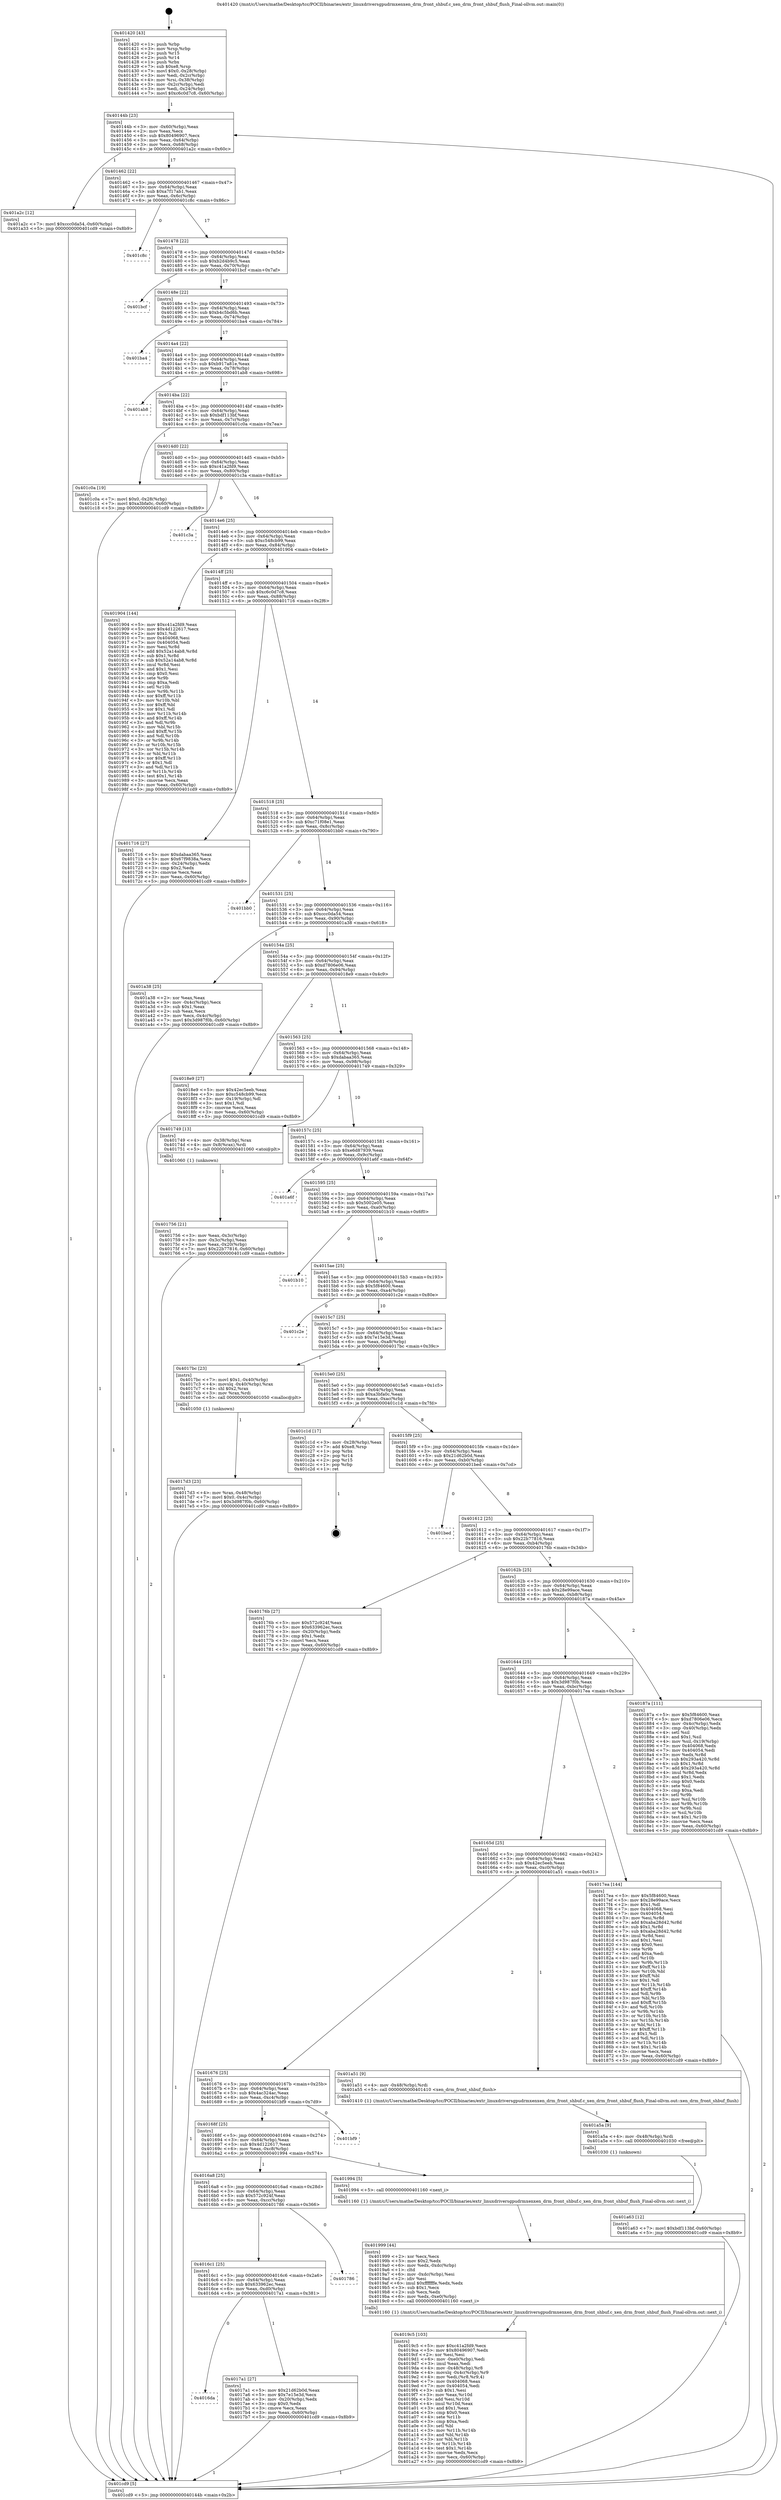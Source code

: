 digraph "0x401420" {
  label = "0x401420 (/mnt/c/Users/mathe/Desktop/tcc/POCII/binaries/extr_linuxdriversgpudrmxenxen_drm_front_shbuf.c_xen_drm_front_shbuf_flush_Final-ollvm.out::main(0))"
  labelloc = "t"
  node[shape=record]

  Entry [label="",width=0.3,height=0.3,shape=circle,fillcolor=black,style=filled]
  "0x40144b" [label="{
     0x40144b [23]\l
     | [instrs]\l
     &nbsp;&nbsp;0x40144b \<+3\>: mov -0x60(%rbp),%eax\l
     &nbsp;&nbsp;0x40144e \<+2\>: mov %eax,%ecx\l
     &nbsp;&nbsp;0x401450 \<+6\>: sub $0x80496907,%ecx\l
     &nbsp;&nbsp;0x401456 \<+3\>: mov %eax,-0x64(%rbp)\l
     &nbsp;&nbsp;0x401459 \<+3\>: mov %ecx,-0x68(%rbp)\l
     &nbsp;&nbsp;0x40145c \<+6\>: je 0000000000401a2c \<main+0x60c\>\l
  }"]
  "0x401a2c" [label="{
     0x401a2c [12]\l
     | [instrs]\l
     &nbsp;&nbsp;0x401a2c \<+7\>: movl $0xccc0da54,-0x60(%rbp)\l
     &nbsp;&nbsp;0x401a33 \<+5\>: jmp 0000000000401cd9 \<main+0x8b9\>\l
  }"]
  "0x401462" [label="{
     0x401462 [22]\l
     | [instrs]\l
     &nbsp;&nbsp;0x401462 \<+5\>: jmp 0000000000401467 \<main+0x47\>\l
     &nbsp;&nbsp;0x401467 \<+3\>: mov -0x64(%rbp),%eax\l
     &nbsp;&nbsp;0x40146a \<+5\>: sub $0xa7f17ab1,%eax\l
     &nbsp;&nbsp;0x40146f \<+3\>: mov %eax,-0x6c(%rbp)\l
     &nbsp;&nbsp;0x401472 \<+6\>: je 0000000000401c8c \<main+0x86c\>\l
  }"]
  Exit [label="",width=0.3,height=0.3,shape=circle,fillcolor=black,style=filled,peripheries=2]
  "0x401c8c" [label="{
     0x401c8c\l
  }", style=dashed]
  "0x401478" [label="{
     0x401478 [22]\l
     | [instrs]\l
     &nbsp;&nbsp;0x401478 \<+5\>: jmp 000000000040147d \<main+0x5d\>\l
     &nbsp;&nbsp;0x40147d \<+3\>: mov -0x64(%rbp),%eax\l
     &nbsp;&nbsp;0x401480 \<+5\>: sub $0xb2d4b9c5,%eax\l
     &nbsp;&nbsp;0x401485 \<+3\>: mov %eax,-0x70(%rbp)\l
     &nbsp;&nbsp;0x401488 \<+6\>: je 0000000000401bcf \<main+0x7af\>\l
  }"]
  "0x401a63" [label="{
     0x401a63 [12]\l
     | [instrs]\l
     &nbsp;&nbsp;0x401a63 \<+7\>: movl $0xbdf113bf,-0x60(%rbp)\l
     &nbsp;&nbsp;0x401a6a \<+5\>: jmp 0000000000401cd9 \<main+0x8b9\>\l
  }"]
  "0x401bcf" [label="{
     0x401bcf\l
  }", style=dashed]
  "0x40148e" [label="{
     0x40148e [22]\l
     | [instrs]\l
     &nbsp;&nbsp;0x40148e \<+5\>: jmp 0000000000401493 \<main+0x73\>\l
     &nbsp;&nbsp;0x401493 \<+3\>: mov -0x64(%rbp),%eax\l
     &nbsp;&nbsp;0x401496 \<+5\>: sub $0xb4c5bd6b,%eax\l
     &nbsp;&nbsp;0x40149b \<+3\>: mov %eax,-0x74(%rbp)\l
     &nbsp;&nbsp;0x40149e \<+6\>: je 0000000000401ba4 \<main+0x784\>\l
  }"]
  "0x401a5a" [label="{
     0x401a5a [9]\l
     | [instrs]\l
     &nbsp;&nbsp;0x401a5a \<+4\>: mov -0x48(%rbp),%rdi\l
     &nbsp;&nbsp;0x401a5e \<+5\>: call 0000000000401030 \<free@plt\>\l
     | [calls]\l
     &nbsp;&nbsp;0x401030 \{1\} (unknown)\l
  }"]
  "0x401ba4" [label="{
     0x401ba4\l
  }", style=dashed]
  "0x4014a4" [label="{
     0x4014a4 [22]\l
     | [instrs]\l
     &nbsp;&nbsp;0x4014a4 \<+5\>: jmp 00000000004014a9 \<main+0x89\>\l
     &nbsp;&nbsp;0x4014a9 \<+3\>: mov -0x64(%rbp),%eax\l
     &nbsp;&nbsp;0x4014ac \<+5\>: sub $0xb917a81e,%eax\l
     &nbsp;&nbsp;0x4014b1 \<+3\>: mov %eax,-0x78(%rbp)\l
     &nbsp;&nbsp;0x4014b4 \<+6\>: je 0000000000401ab8 \<main+0x698\>\l
  }"]
  "0x4019c5" [label="{
     0x4019c5 [103]\l
     | [instrs]\l
     &nbsp;&nbsp;0x4019c5 \<+5\>: mov $0xc41a2fd9,%ecx\l
     &nbsp;&nbsp;0x4019ca \<+5\>: mov $0x80496907,%edx\l
     &nbsp;&nbsp;0x4019cf \<+2\>: xor %esi,%esi\l
     &nbsp;&nbsp;0x4019d1 \<+6\>: mov -0xe0(%rbp),%edi\l
     &nbsp;&nbsp;0x4019d7 \<+3\>: imul %eax,%edi\l
     &nbsp;&nbsp;0x4019da \<+4\>: mov -0x48(%rbp),%r8\l
     &nbsp;&nbsp;0x4019de \<+4\>: movslq -0x4c(%rbp),%r9\l
     &nbsp;&nbsp;0x4019e2 \<+4\>: mov %edi,(%r8,%r9,4)\l
     &nbsp;&nbsp;0x4019e6 \<+7\>: mov 0x404068,%eax\l
     &nbsp;&nbsp;0x4019ed \<+7\>: mov 0x404054,%edi\l
     &nbsp;&nbsp;0x4019f4 \<+3\>: sub $0x1,%esi\l
     &nbsp;&nbsp;0x4019f7 \<+3\>: mov %eax,%r10d\l
     &nbsp;&nbsp;0x4019fa \<+3\>: add %esi,%r10d\l
     &nbsp;&nbsp;0x4019fd \<+4\>: imul %r10d,%eax\l
     &nbsp;&nbsp;0x401a01 \<+3\>: and $0x1,%eax\l
     &nbsp;&nbsp;0x401a04 \<+3\>: cmp $0x0,%eax\l
     &nbsp;&nbsp;0x401a07 \<+4\>: sete %r11b\l
     &nbsp;&nbsp;0x401a0b \<+3\>: cmp $0xa,%edi\l
     &nbsp;&nbsp;0x401a0e \<+3\>: setl %bl\l
     &nbsp;&nbsp;0x401a11 \<+3\>: mov %r11b,%r14b\l
     &nbsp;&nbsp;0x401a14 \<+3\>: and %bl,%r14b\l
     &nbsp;&nbsp;0x401a17 \<+3\>: xor %bl,%r11b\l
     &nbsp;&nbsp;0x401a1a \<+3\>: or %r11b,%r14b\l
     &nbsp;&nbsp;0x401a1d \<+4\>: test $0x1,%r14b\l
     &nbsp;&nbsp;0x401a21 \<+3\>: cmovne %edx,%ecx\l
     &nbsp;&nbsp;0x401a24 \<+3\>: mov %ecx,-0x60(%rbp)\l
     &nbsp;&nbsp;0x401a27 \<+5\>: jmp 0000000000401cd9 \<main+0x8b9\>\l
  }"]
  "0x401ab8" [label="{
     0x401ab8\l
  }", style=dashed]
  "0x4014ba" [label="{
     0x4014ba [22]\l
     | [instrs]\l
     &nbsp;&nbsp;0x4014ba \<+5\>: jmp 00000000004014bf \<main+0x9f\>\l
     &nbsp;&nbsp;0x4014bf \<+3\>: mov -0x64(%rbp),%eax\l
     &nbsp;&nbsp;0x4014c2 \<+5\>: sub $0xbdf113bf,%eax\l
     &nbsp;&nbsp;0x4014c7 \<+3\>: mov %eax,-0x7c(%rbp)\l
     &nbsp;&nbsp;0x4014ca \<+6\>: je 0000000000401c0a \<main+0x7ea\>\l
  }"]
  "0x401999" [label="{
     0x401999 [44]\l
     | [instrs]\l
     &nbsp;&nbsp;0x401999 \<+2\>: xor %ecx,%ecx\l
     &nbsp;&nbsp;0x40199b \<+5\>: mov $0x2,%edx\l
     &nbsp;&nbsp;0x4019a0 \<+6\>: mov %edx,-0xdc(%rbp)\l
     &nbsp;&nbsp;0x4019a6 \<+1\>: cltd\l
     &nbsp;&nbsp;0x4019a7 \<+6\>: mov -0xdc(%rbp),%esi\l
     &nbsp;&nbsp;0x4019ad \<+2\>: idiv %esi\l
     &nbsp;&nbsp;0x4019af \<+6\>: imul $0xfffffffe,%edx,%edx\l
     &nbsp;&nbsp;0x4019b5 \<+3\>: sub $0x1,%ecx\l
     &nbsp;&nbsp;0x4019b8 \<+2\>: sub %ecx,%edx\l
     &nbsp;&nbsp;0x4019ba \<+6\>: mov %edx,-0xe0(%rbp)\l
     &nbsp;&nbsp;0x4019c0 \<+5\>: call 0000000000401160 \<next_i\>\l
     | [calls]\l
     &nbsp;&nbsp;0x401160 \{1\} (/mnt/c/Users/mathe/Desktop/tcc/POCII/binaries/extr_linuxdriversgpudrmxenxen_drm_front_shbuf.c_xen_drm_front_shbuf_flush_Final-ollvm.out::next_i)\l
  }"]
  "0x401c0a" [label="{
     0x401c0a [19]\l
     | [instrs]\l
     &nbsp;&nbsp;0x401c0a \<+7\>: movl $0x0,-0x28(%rbp)\l
     &nbsp;&nbsp;0x401c11 \<+7\>: movl $0xa3bfa0c,-0x60(%rbp)\l
     &nbsp;&nbsp;0x401c18 \<+5\>: jmp 0000000000401cd9 \<main+0x8b9\>\l
  }"]
  "0x4014d0" [label="{
     0x4014d0 [22]\l
     | [instrs]\l
     &nbsp;&nbsp;0x4014d0 \<+5\>: jmp 00000000004014d5 \<main+0xb5\>\l
     &nbsp;&nbsp;0x4014d5 \<+3\>: mov -0x64(%rbp),%eax\l
     &nbsp;&nbsp;0x4014d8 \<+5\>: sub $0xc41a2fd9,%eax\l
     &nbsp;&nbsp;0x4014dd \<+3\>: mov %eax,-0x80(%rbp)\l
     &nbsp;&nbsp;0x4014e0 \<+6\>: je 0000000000401c3a \<main+0x81a\>\l
  }"]
  "0x4017d3" [label="{
     0x4017d3 [23]\l
     | [instrs]\l
     &nbsp;&nbsp;0x4017d3 \<+4\>: mov %rax,-0x48(%rbp)\l
     &nbsp;&nbsp;0x4017d7 \<+7\>: movl $0x0,-0x4c(%rbp)\l
     &nbsp;&nbsp;0x4017de \<+7\>: movl $0x3d987f0b,-0x60(%rbp)\l
     &nbsp;&nbsp;0x4017e5 \<+5\>: jmp 0000000000401cd9 \<main+0x8b9\>\l
  }"]
  "0x401c3a" [label="{
     0x401c3a\l
  }", style=dashed]
  "0x4014e6" [label="{
     0x4014e6 [25]\l
     | [instrs]\l
     &nbsp;&nbsp;0x4014e6 \<+5\>: jmp 00000000004014eb \<main+0xcb\>\l
     &nbsp;&nbsp;0x4014eb \<+3\>: mov -0x64(%rbp),%eax\l
     &nbsp;&nbsp;0x4014ee \<+5\>: sub $0xc548cb99,%eax\l
     &nbsp;&nbsp;0x4014f3 \<+6\>: mov %eax,-0x84(%rbp)\l
     &nbsp;&nbsp;0x4014f9 \<+6\>: je 0000000000401904 \<main+0x4e4\>\l
  }"]
  "0x4016da" [label="{
     0x4016da\l
  }", style=dashed]
  "0x401904" [label="{
     0x401904 [144]\l
     | [instrs]\l
     &nbsp;&nbsp;0x401904 \<+5\>: mov $0xc41a2fd9,%eax\l
     &nbsp;&nbsp;0x401909 \<+5\>: mov $0x4d122617,%ecx\l
     &nbsp;&nbsp;0x40190e \<+2\>: mov $0x1,%dl\l
     &nbsp;&nbsp;0x401910 \<+7\>: mov 0x404068,%esi\l
     &nbsp;&nbsp;0x401917 \<+7\>: mov 0x404054,%edi\l
     &nbsp;&nbsp;0x40191e \<+3\>: mov %esi,%r8d\l
     &nbsp;&nbsp;0x401921 \<+7\>: add $0x52a14ab8,%r8d\l
     &nbsp;&nbsp;0x401928 \<+4\>: sub $0x1,%r8d\l
     &nbsp;&nbsp;0x40192c \<+7\>: sub $0x52a14ab8,%r8d\l
     &nbsp;&nbsp;0x401933 \<+4\>: imul %r8d,%esi\l
     &nbsp;&nbsp;0x401937 \<+3\>: and $0x1,%esi\l
     &nbsp;&nbsp;0x40193a \<+3\>: cmp $0x0,%esi\l
     &nbsp;&nbsp;0x40193d \<+4\>: sete %r9b\l
     &nbsp;&nbsp;0x401941 \<+3\>: cmp $0xa,%edi\l
     &nbsp;&nbsp;0x401944 \<+4\>: setl %r10b\l
     &nbsp;&nbsp;0x401948 \<+3\>: mov %r9b,%r11b\l
     &nbsp;&nbsp;0x40194b \<+4\>: xor $0xff,%r11b\l
     &nbsp;&nbsp;0x40194f \<+3\>: mov %r10b,%bl\l
     &nbsp;&nbsp;0x401952 \<+3\>: xor $0xff,%bl\l
     &nbsp;&nbsp;0x401955 \<+3\>: xor $0x1,%dl\l
     &nbsp;&nbsp;0x401958 \<+3\>: mov %r11b,%r14b\l
     &nbsp;&nbsp;0x40195b \<+4\>: and $0xff,%r14b\l
     &nbsp;&nbsp;0x40195f \<+3\>: and %dl,%r9b\l
     &nbsp;&nbsp;0x401962 \<+3\>: mov %bl,%r15b\l
     &nbsp;&nbsp;0x401965 \<+4\>: and $0xff,%r15b\l
     &nbsp;&nbsp;0x401969 \<+3\>: and %dl,%r10b\l
     &nbsp;&nbsp;0x40196c \<+3\>: or %r9b,%r14b\l
     &nbsp;&nbsp;0x40196f \<+3\>: or %r10b,%r15b\l
     &nbsp;&nbsp;0x401972 \<+3\>: xor %r15b,%r14b\l
     &nbsp;&nbsp;0x401975 \<+3\>: or %bl,%r11b\l
     &nbsp;&nbsp;0x401978 \<+4\>: xor $0xff,%r11b\l
     &nbsp;&nbsp;0x40197c \<+3\>: or $0x1,%dl\l
     &nbsp;&nbsp;0x40197f \<+3\>: and %dl,%r11b\l
     &nbsp;&nbsp;0x401982 \<+3\>: or %r11b,%r14b\l
     &nbsp;&nbsp;0x401985 \<+4\>: test $0x1,%r14b\l
     &nbsp;&nbsp;0x401989 \<+3\>: cmovne %ecx,%eax\l
     &nbsp;&nbsp;0x40198c \<+3\>: mov %eax,-0x60(%rbp)\l
     &nbsp;&nbsp;0x40198f \<+5\>: jmp 0000000000401cd9 \<main+0x8b9\>\l
  }"]
  "0x4014ff" [label="{
     0x4014ff [25]\l
     | [instrs]\l
     &nbsp;&nbsp;0x4014ff \<+5\>: jmp 0000000000401504 \<main+0xe4\>\l
     &nbsp;&nbsp;0x401504 \<+3\>: mov -0x64(%rbp),%eax\l
     &nbsp;&nbsp;0x401507 \<+5\>: sub $0xc6c0d7c8,%eax\l
     &nbsp;&nbsp;0x40150c \<+6\>: mov %eax,-0x88(%rbp)\l
     &nbsp;&nbsp;0x401512 \<+6\>: je 0000000000401716 \<main+0x2f6\>\l
  }"]
  "0x4017a1" [label="{
     0x4017a1 [27]\l
     | [instrs]\l
     &nbsp;&nbsp;0x4017a1 \<+5\>: mov $0x21d62b0d,%eax\l
     &nbsp;&nbsp;0x4017a6 \<+5\>: mov $0x7e15e3d,%ecx\l
     &nbsp;&nbsp;0x4017ab \<+3\>: mov -0x20(%rbp),%edx\l
     &nbsp;&nbsp;0x4017ae \<+3\>: cmp $0x0,%edx\l
     &nbsp;&nbsp;0x4017b1 \<+3\>: cmove %ecx,%eax\l
     &nbsp;&nbsp;0x4017b4 \<+3\>: mov %eax,-0x60(%rbp)\l
     &nbsp;&nbsp;0x4017b7 \<+5\>: jmp 0000000000401cd9 \<main+0x8b9\>\l
  }"]
  "0x401716" [label="{
     0x401716 [27]\l
     | [instrs]\l
     &nbsp;&nbsp;0x401716 \<+5\>: mov $0xdabaa365,%eax\l
     &nbsp;&nbsp;0x40171b \<+5\>: mov $0x67f9838a,%ecx\l
     &nbsp;&nbsp;0x401720 \<+3\>: mov -0x24(%rbp),%edx\l
     &nbsp;&nbsp;0x401723 \<+3\>: cmp $0x2,%edx\l
     &nbsp;&nbsp;0x401726 \<+3\>: cmovne %ecx,%eax\l
     &nbsp;&nbsp;0x401729 \<+3\>: mov %eax,-0x60(%rbp)\l
     &nbsp;&nbsp;0x40172c \<+5\>: jmp 0000000000401cd9 \<main+0x8b9\>\l
  }"]
  "0x401518" [label="{
     0x401518 [25]\l
     | [instrs]\l
     &nbsp;&nbsp;0x401518 \<+5\>: jmp 000000000040151d \<main+0xfd\>\l
     &nbsp;&nbsp;0x40151d \<+3\>: mov -0x64(%rbp),%eax\l
     &nbsp;&nbsp;0x401520 \<+5\>: sub $0xc71f08e1,%eax\l
     &nbsp;&nbsp;0x401525 \<+6\>: mov %eax,-0x8c(%rbp)\l
     &nbsp;&nbsp;0x40152b \<+6\>: je 0000000000401bb0 \<main+0x790\>\l
  }"]
  "0x401cd9" [label="{
     0x401cd9 [5]\l
     | [instrs]\l
     &nbsp;&nbsp;0x401cd9 \<+5\>: jmp 000000000040144b \<main+0x2b\>\l
  }"]
  "0x401420" [label="{
     0x401420 [43]\l
     | [instrs]\l
     &nbsp;&nbsp;0x401420 \<+1\>: push %rbp\l
     &nbsp;&nbsp;0x401421 \<+3\>: mov %rsp,%rbp\l
     &nbsp;&nbsp;0x401424 \<+2\>: push %r15\l
     &nbsp;&nbsp;0x401426 \<+2\>: push %r14\l
     &nbsp;&nbsp;0x401428 \<+1\>: push %rbx\l
     &nbsp;&nbsp;0x401429 \<+7\>: sub $0xe8,%rsp\l
     &nbsp;&nbsp;0x401430 \<+7\>: movl $0x0,-0x28(%rbp)\l
     &nbsp;&nbsp;0x401437 \<+3\>: mov %edi,-0x2c(%rbp)\l
     &nbsp;&nbsp;0x40143a \<+4\>: mov %rsi,-0x38(%rbp)\l
     &nbsp;&nbsp;0x40143e \<+3\>: mov -0x2c(%rbp),%edi\l
     &nbsp;&nbsp;0x401441 \<+3\>: mov %edi,-0x24(%rbp)\l
     &nbsp;&nbsp;0x401444 \<+7\>: movl $0xc6c0d7c8,-0x60(%rbp)\l
  }"]
  "0x4016c1" [label="{
     0x4016c1 [25]\l
     | [instrs]\l
     &nbsp;&nbsp;0x4016c1 \<+5\>: jmp 00000000004016c6 \<main+0x2a6\>\l
     &nbsp;&nbsp;0x4016c6 \<+3\>: mov -0x64(%rbp),%eax\l
     &nbsp;&nbsp;0x4016c9 \<+5\>: sub $0x633962ec,%eax\l
     &nbsp;&nbsp;0x4016ce \<+6\>: mov %eax,-0xd0(%rbp)\l
     &nbsp;&nbsp;0x4016d4 \<+6\>: je 00000000004017a1 \<main+0x381\>\l
  }"]
  "0x401bb0" [label="{
     0x401bb0\l
  }", style=dashed]
  "0x401531" [label="{
     0x401531 [25]\l
     | [instrs]\l
     &nbsp;&nbsp;0x401531 \<+5\>: jmp 0000000000401536 \<main+0x116\>\l
     &nbsp;&nbsp;0x401536 \<+3\>: mov -0x64(%rbp),%eax\l
     &nbsp;&nbsp;0x401539 \<+5\>: sub $0xccc0da54,%eax\l
     &nbsp;&nbsp;0x40153e \<+6\>: mov %eax,-0x90(%rbp)\l
     &nbsp;&nbsp;0x401544 \<+6\>: je 0000000000401a38 \<main+0x618\>\l
  }"]
  "0x401786" [label="{
     0x401786\l
  }", style=dashed]
  "0x401a38" [label="{
     0x401a38 [25]\l
     | [instrs]\l
     &nbsp;&nbsp;0x401a38 \<+2\>: xor %eax,%eax\l
     &nbsp;&nbsp;0x401a3a \<+3\>: mov -0x4c(%rbp),%ecx\l
     &nbsp;&nbsp;0x401a3d \<+3\>: sub $0x1,%eax\l
     &nbsp;&nbsp;0x401a40 \<+2\>: sub %eax,%ecx\l
     &nbsp;&nbsp;0x401a42 \<+3\>: mov %ecx,-0x4c(%rbp)\l
     &nbsp;&nbsp;0x401a45 \<+7\>: movl $0x3d987f0b,-0x60(%rbp)\l
     &nbsp;&nbsp;0x401a4c \<+5\>: jmp 0000000000401cd9 \<main+0x8b9\>\l
  }"]
  "0x40154a" [label="{
     0x40154a [25]\l
     | [instrs]\l
     &nbsp;&nbsp;0x40154a \<+5\>: jmp 000000000040154f \<main+0x12f\>\l
     &nbsp;&nbsp;0x40154f \<+3\>: mov -0x64(%rbp),%eax\l
     &nbsp;&nbsp;0x401552 \<+5\>: sub $0xd7806e06,%eax\l
     &nbsp;&nbsp;0x401557 \<+6\>: mov %eax,-0x94(%rbp)\l
     &nbsp;&nbsp;0x40155d \<+6\>: je 00000000004018e9 \<main+0x4c9\>\l
  }"]
  "0x4016a8" [label="{
     0x4016a8 [25]\l
     | [instrs]\l
     &nbsp;&nbsp;0x4016a8 \<+5\>: jmp 00000000004016ad \<main+0x28d\>\l
     &nbsp;&nbsp;0x4016ad \<+3\>: mov -0x64(%rbp),%eax\l
     &nbsp;&nbsp;0x4016b0 \<+5\>: sub $0x572c924f,%eax\l
     &nbsp;&nbsp;0x4016b5 \<+6\>: mov %eax,-0xcc(%rbp)\l
     &nbsp;&nbsp;0x4016bb \<+6\>: je 0000000000401786 \<main+0x366\>\l
  }"]
  "0x4018e9" [label="{
     0x4018e9 [27]\l
     | [instrs]\l
     &nbsp;&nbsp;0x4018e9 \<+5\>: mov $0x42ec5eeb,%eax\l
     &nbsp;&nbsp;0x4018ee \<+5\>: mov $0xc548cb99,%ecx\l
     &nbsp;&nbsp;0x4018f3 \<+3\>: mov -0x19(%rbp),%dl\l
     &nbsp;&nbsp;0x4018f6 \<+3\>: test $0x1,%dl\l
     &nbsp;&nbsp;0x4018f9 \<+3\>: cmovne %ecx,%eax\l
     &nbsp;&nbsp;0x4018fc \<+3\>: mov %eax,-0x60(%rbp)\l
     &nbsp;&nbsp;0x4018ff \<+5\>: jmp 0000000000401cd9 \<main+0x8b9\>\l
  }"]
  "0x401563" [label="{
     0x401563 [25]\l
     | [instrs]\l
     &nbsp;&nbsp;0x401563 \<+5\>: jmp 0000000000401568 \<main+0x148\>\l
     &nbsp;&nbsp;0x401568 \<+3\>: mov -0x64(%rbp),%eax\l
     &nbsp;&nbsp;0x40156b \<+5\>: sub $0xdabaa365,%eax\l
     &nbsp;&nbsp;0x401570 \<+6\>: mov %eax,-0x98(%rbp)\l
     &nbsp;&nbsp;0x401576 \<+6\>: je 0000000000401749 \<main+0x329\>\l
  }"]
  "0x401994" [label="{
     0x401994 [5]\l
     | [instrs]\l
     &nbsp;&nbsp;0x401994 \<+5\>: call 0000000000401160 \<next_i\>\l
     | [calls]\l
     &nbsp;&nbsp;0x401160 \{1\} (/mnt/c/Users/mathe/Desktop/tcc/POCII/binaries/extr_linuxdriversgpudrmxenxen_drm_front_shbuf.c_xen_drm_front_shbuf_flush_Final-ollvm.out::next_i)\l
  }"]
  "0x401749" [label="{
     0x401749 [13]\l
     | [instrs]\l
     &nbsp;&nbsp;0x401749 \<+4\>: mov -0x38(%rbp),%rax\l
     &nbsp;&nbsp;0x40174d \<+4\>: mov 0x8(%rax),%rdi\l
     &nbsp;&nbsp;0x401751 \<+5\>: call 0000000000401060 \<atoi@plt\>\l
     | [calls]\l
     &nbsp;&nbsp;0x401060 \{1\} (unknown)\l
  }"]
  "0x40157c" [label="{
     0x40157c [25]\l
     | [instrs]\l
     &nbsp;&nbsp;0x40157c \<+5\>: jmp 0000000000401581 \<main+0x161\>\l
     &nbsp;&nbsp;0x401581 \<+3\>: mov -0x64(%rbp),%eax\l
     &nbsp;&nbsp;0x401584 \<+5\>: sub $0xe6d87939,%eax\l
     &nbsp;&nbsp;0x401589 \<+6\>: mov %eax,-0x9c(%rbp)\l
     &nbsp;&nbsp;0x40158f \<+6\>: je 0000000000401a6f \<main+0x64f\>\l
  }"]
  "0x401756" [label="{
     0x401756 [21]\l
     | [instrs]\l
     &nbsp;&nbsp;0x401756 \<+3\>: mov %eax,-0x3c(%rbp)\l
     &nbsp;&nbsp;0x401759 \<+3\>: mov -0x3c(%rbp),%eax\l
     &nbsp;&nbsp;0x40175c \<+3\>: mov %eax,-0x20(%rbp)\l
     &nbsp;&nbsp;0x40175f \<+7\>: movl $0x22b77816,-0x60(%rbp)\l
     &nbsp;&nbsp;0x401766 \<+5\>: jmp 0000000000401cd9 \<main+0x8b9\>\l
  }"]
  "0x40168f" [label="{
     0x40168f [25]\l
     | [instrs]\l
     &nbsp;&nbsp;0x40168f \<+5\>: jmp 0000000000401694 \<main+0x274\>\l
     &nbsp;&nbsp;0x401694 \<+3\>: mov -0x64(%rbp),%eax\l
     &nbsp;&nbsp;0x401697 \<+5\>: sub $0x4d122617,%eax\l
     &nbsp;&nbsp;0x40169c \<+6\>: mov %eax,-0xc8(%rbp)\l
     &nbsp;&nbsp;0x4016a2 \<+6\>: je 0000000000401994 \<main+0x574\>\l
  }"]
  "0x401a6f" [label="{
     0x401a6f\l
  }", style=dashed]
  "0x401595" [label="{
     0x401595 [25]\l
     | [instrs]\l
     &nbsp;&nbsp;0x401595 \<+5\>: jmp 000000000040159a \<main+0x17a\>\l
     &nbsp;&nbsp;0x40159a \<+3\>: mov -0x64(%rbp),%eax\l
     &nbsp;&nbsp;0x40159d \<+5\>: sub $0x5002e05,%eax\l
     &nbsp;&nbsp;0x4015a2 \<+6\>: mov %eax,-0xa0(%rbp)\l
     &nbsp;&nbsp;0x4015a8 \<+6\>: je 0000000000401b10 \<main+0x6f0\>\l
  }"]
  "0x401bf9" [label="{
     0x401bf9\l
  }", style=dashed]
  "0x401b10" [label="{
     0x401b10\l
  }", style=dashed]
  "0x4015ae" [label="{
     0x4015ae [25]\l
     | [instrs]\l
     &nbsp;&nbsp;0x4015ae \<+5\>: jmp 00000000004015b3 \<main+0x193\>\l
     &nbsp;&nbsp;0x4015b3 \<+3\>: mov -0x64(%rbp),%eax\l
     &nbsp;&nbsp;0x4015b6 \<+5\>: sub $0x5f84600,%eax\l
     &nbsp;&nbsp;0x4015bb \<+6\>: mov %eax,-0xa4(%rbp)\l
     &nbsp;&nbsp;0x4015c1 \<+6\>: je 0000000000401c2e \<main+0x80e\>\l
  }"]
  "0x401676" [label="{
     0x401676 [25]\l
     | [instrs]\l
     &nbsp;&nbsp;0x401676 \<+5\>: jmp 000000000040167b \<main+0x25b\>\l
     &nbsp;&nbsp;0x40167b \<+3\>: mov -0x64(%rbp),%eax\l
     &nbsp;&nbsp;0x40167e \<+5\>: sub $0x4ac324ac,%eax\l
     &nbsp;&nbsp;0x401683 \<+6\>: mov %eax,-0xc4(%rbp)\l
     &nbsp;&nbsp;0x401689 \<+6\>: je 0000000000401bf9 \<main+0x7d9\>\l
  }"]
  "0x401c2e" [label="{
     0x401c2e\l
  }", style=dashed]
  "0x4015c7" [label="{
     0x4015c7 [25]\l
     | [instrs]\l
     &nbsp;&nbsp;0x4015c7 \<+5\>: jmp 00000000004015cc \<main+0x1ac\>\l
     &nbsp;&nbsp;0x4015cc \<+3\>: mov -0x64(%rbp),%eax\l
     &nbsp;&nbsp;0x4015cf \<+5\>: sub $0x7e15e3d,%eax\l
     &nbsp;&nbsp;0x4015d4 \<+6\>: mov %eax,-0xa8(%rbp)\l
     &nbsp;&nbsp;0x4015da \<+6\>: je 00000000004017bc \<main+0x39c\>\l
  }"]
  "0x401a51" [label="{
     0x401a51 [9]\l
     | [instrs]\l
     &nbsp;&nbsp;0x401a51 \<+4\>: mov -0x48(%rbp),%rdi\l
     &nbsp;&nbsp;0x401a55 \<+5\>: call 0000000000401410 \<xen_drm_front_shbuf_flush\>\l
     | [calls]\l
     &nbsp;&nbsp;0x401410 \{1\} (/mnt/c/Users/mathe/Desktop/tcc/POCII/binaries/extr_linuxdriversgpudrmxenxen_drm_front_shbuf.c_xen_drm_front_shbuf_flush_Final-ollvm.out::xen_drm_front_shbuf_flush)\l
  }"]
  "0x4017bc" [label="{
     0x4017bc [23]\l
     | [instrs]\l
     &nbsp;&nbsp;0x4017bc \<+7\>: movl $0x1,-0x40(%rbp)\l
     &nbsp;&nbsp;0x4017c3 \<+4\>: movslq -0x40(%rbp),%rax\l
     &nbsp;&nbsp;0x4017c7 \<+4\>: shl $0x2,%rax\l
     &nbsp;&nbsp;0x4017cb \<+3\>: mov %rax,%rdi\l
     &nbsp;&nbsp;0x4017ce \<+5\>: call 0000000000401050 \<malloc@plt\>\l
     | [calls]\l
     &nbsp;&nbsp;0x401050 \{1\} (unknown)\l
  }"]
  "0x4015e0" [label="{
     0x4015e0 [25]\l
     | [instrs]\l
     &nbsp;&nbsp;0x4015e0 \<+5\>: jmp 00000000004015e5 \<main+0x1c5\>\l
     &nbsp;&nbsp;0x4015e5 \<+3\>: mov -0x64(%rbp),%eax\l
     &nbsp;&nbsp;0x4015e8 \<+5\>: sub $0xa3bfa0c,%eax\l
     &nbsp;&nbsp;0x4015ed \<+6\>: mov %eax,-0xac(%rbp)\l
     &nbsp;&nbsp;0x4015f3 \<+6\>: je 0000000000401c1d \<main+0x7fd\>\l
  }"]
  "0x40165d" [label="{
     0x40165d [25]\l
     | [instrs]\l
     &nbsp;&nbsp;0x40165d \<+5\>: jmp 0000000000401662 \<main+0x242\>\l
     &nbsp;&nbsp;0x401662 \<+3\>: mov -0x64(%rbp),%eax\l
     &nbsp;&nbsp;0x401665 \<+5\>: sub $0x42ec5eeb,%eax\l
     &nbsp;&nbsp;0x40166a \<+6\>: mov %eax,-0xc0(%rbp)\l
     &nbsp;&nbsp;0x401670 \<+6\>: je 0000000000401a51 \<main+0x631\>\l
  }"]
  "0x401c1d" [label="{
     0x401c1d [17]\l
     | [instrs]\l
     &nbsp;&nbsp;0x401c1d \<+3\>: mov -0x28(%rbp),%eax\l
     &nbsp;&nbsp;0x401c20 \<+7\>: add $0xe8,%rsp\l
     &nbsp;&nbsp;0x401c27 \<+1\>: pop %rbx\l
     &nbsp;&nbsp;0x401c28 \<+2\>: pop %r14\l
     &nbsp;&nbsp;0x401c2a \<+2\>: pop %r15\l
     &nbsp;&nbsp;0x401c2c \<+1\>: pop %rbp\l
     &nbsp;&nbsp;0x401c2d \<+1\>: ret\l
  }"]
  "0x4015f9" [label="{
     0x4015f9 [25]\l
     | [instrs]\l
     &nbsp;&nbsp;0x4015f9 \<+5\>: jmp 00000000004015fe \<main+0x1de\>\l
     &nbsp;&nbsp;0x4015fe \<+3\>: mov -0x64(%rbp),%eax\l
     &nbsp;&nbsp;0x401601 \<+5\>: sub $0x21d62b0d,%eax\l
     &nbsp;&nbsp;0x401606 \<+6\>: mov %eax,-0xb0(%rbp)\l
     &nbsp;&nbsp;0x40160c \<+6\>: je 0000000000401bed \<main+0x7cd\>\l
  }"]
  "0x4017ea" [label="{
     0x4017ea [144]\l
     | [instrs]\l
     &nbsp;&nbsp;0x4017ea \<+5\>: mov $0x5f84600,%eax\l
     &nbsp;&nbsp;0x4017ef \<+5\>: mov $0x28e99ace,%ecx\l
     &nbsp;&nbsp;0x4017f4 \<+2\>: mov $0x1,%dl\l
     &nbsp;&nbsp;0x4017f6 \<+7\>: mov 0x404068,%esi\l
     &nbsp;&nbsp;0x4017fd \<+7\>: mov 0x404054,%edi\l
     &nbsp;&nbsp;0x401804 \<+3\>: mov %esi,%r8d\l
     &nbsp;&nbsp;0x401807 \<+7\>: add $0xaba28d42,%r8d\l
     &nbsp;&nbsp;0x40180e \<+4\>: sub $0x1,%r8d\l
     &nbsp;&nbsp;0x401812 \<+7\>: sub $0xaba28d42,%r8d\l
     &nbsp;&nbsp;0x401819 \<+4\>: imul %r8d,%esi\l
     &nbsp;&nbsp;0x40181d \<+3\>: and $0x1,%esi\l
     &nbsp;&nbsp;0x401820 \<+3\>: cmp $0x0,%esi\l
     &nbsp;&nbsp;0x401823 \<+4\>: sete %r9b\l
     &nbsp;&nbsp;0x401827 \<+3\>: cmp $0xa,%edi\l
     &nbsp;&nbsp;0x40182a \<+4\>: setl %r10b\l
     &nbsp;&nbsp;0x40182e \<+3\>: mov %r9b,%r11b\l
     &nbsp;&nbsp;0x401831 \<+4\>: xor $0xff,%r11b\l
     &nbsp;&nbsp;0x401835 \<+3\>: mov %r10b,%bl\l
     &nbsp;&nbsp;0x401838 \<+3\>: xor $0xff,%bl\l
     &nbsp;&nbsp;0x40183b \<+3\>: xor $0x1,%dl\l
     &nbsp;&nbsp;0x40183e \<+3\>: mov %r11b,%r14b\l
     &nbsp;&nbsp;0x401841 \<+4\>: and $0xff,%r14b\l
     &nbsp;&nbsp;0x401845 \<+3\>: and %dl,%r9b\l
     &nbsp;&nbsp;0x401848 \<+3\>: mov %bl,%r15b\l
     &nbsp;&nbsp;0x40184b \<+4\>: and $0xff,%r15b\l
     &nbsp;&nbsp;0x40184f \<+3\>: and %dl,%r10b\l
     &nbsp;&nbsp;0x401852 \<+3\>: or %r9b,%r14b\l
     &nbsp;&nbsp;0x401855 \<+3\>: or %r10b,%r15b\l
     &nbsp;&nbsp;0x401858 \<+3\>: xor %r15b,%r14b\l
     &nbsp;&nbsp;0x40185b \<+3\>: or %bl,%r11b\l
     &nbsp;&nbsp;0x40185e \<+4\>: xor $0xff,%r11b\l
     &nbsp;&nbsp;0x401862 \<+3\>: or $0x1,%dl\l
     &nbsp;&nbsp;0x401865 \<+3\>: and %dl,%r11b\l
     &nbsp;&nbsp;0x401868 \<+3\>: or %r11b,%r14b\l
     &nbsp;&nbsp;0x40186b \<+4\>: test $0x1,%r14b\l
     &nbsp;&nbsp;0x40186f \<+3\>: cmovne %ecx,%eax\l
     &nbsp;&nbsp;0x401872 \<+3\>: mov %eax,-0x60(%rbp)\l
     &nbsp;&nbsp;0x401875 \<+5\>: jmp 0000000000401cd9 \<main+0x8b9\>\l
  }"]
  "0x401bed" [label="{
     0x401bed\l
  }", style=dashed]
  "0x401612" [label="{
     0x401612 [25]\l
     | [instrs]\l
     &nbsp;&nbsp;0x401612 \<+5\>: jmp 0000000000401617 \<main+0x1f7\>\l
     &nbsp;&nbsp;0x401617 \<+3\>: mov -0x64(%rbp),%eax\l
     &nbsp;&nbsp;0x40161a \<+5\>: sub $0x22b77816,%eax\l
     &nbsp;&nbsp;0x40161f \<+6\>: mov %eax,-0xb4(%rbp)\l
     &nbsp;&nbsp;0x401625 \<+6\>: je 000000000040176b \<main+0x34b\>\l
  }"]
  "0x401644" [label="{
     0x401644 [25]\l
     | [instrs]\l
     &nbsp;&nbsp;0x401644 \<+5\>: jmp 0000000000401649 \<main+0x229\>\l
     &nbsp;&nbsp;0x401649 \<+3\>: mov -0x64(%rbp),%eax\l
     &nbsp;&nbsp;0x40164c \<+5\>: sub $0x3d987f0b,%eax\l
     &nbsp;&nbsp;0x401651 \<+6\>: mov %eax,-0xbc(%rbp)\l
     &nbsp;&nbsp;0x401657 \<+6\>: je 00000000004017ea \<main+0x3ca\>\l
  }"]
  "0x40176b" [label="{
     0x40176b [27]\l
     | [instrs]\l
     &nbsp;&nbsp;0x40176b \<+5\>: mov $0x572c924f,%eax\l
     &nbsp;&nbsp;0x401770 \<+5\>: mov $0x633962ec,%ecx\l
     &nbsp;&nbsp;0x401775 \<+3\>: mov -0x20(%rbp),%edx\l
     &nbsp;&nbsp;0x401778 \<+3\>: cmp $0x1,%edx\l
     &nbsp;&nbsp;0x40177b \<+3\>: cmovl %ecx,%eax\l
     &nbsp;&nbsp;0x40177e \<+3\>: mov %eax,-0x60(%rbp)\l
     &nbsp;&nbsp;0x401781 \<+5\>: jmp 0000000000401cd9 \<main+0x8b9\>\l
  }"]
  "0x40162b" [label="{
     0x40162b [25]\l
     | [instrs]\l
     &nbsp;&nbsp;0x40162b \<+5\>: jmp 0000000000401630 \<main+0x210\>\l
     &nbsp;&nbsp;0x401630 \<+3\>: mov -0x64(%rbp),%eax\l
     &nbsp;&nbsp;0x401633 \<+5\>: sub $0x28e99ace,%eax\l
     &nbsp;&nbsp;0x401638 \<+6\>: mov %eax,-0xb8(%rbp)\l
     &nbsp;&nbsp;0x40163e \<+6\>: je 000000000040187a \<main+0x45a\>\l
  }"]
  "0x40187a" [label="{
     0x40187a [111]\l
     | [instrs]\l
     &nbsp;&nbsp;0x40187a \<+5\>: mov $0x5f84600,%eax\l
     &nbsp;&nbsp;0x40187f \<+5\>: mov $0xd7806e06,%ecx\l
     &nbsp;&nbsp;0x401884 \<+3\>: mov -0x4c(%rbp),%edx\l
     &nbsp;&nbsp;0x401887 \<+3\>: cmp -0x40(%rbp),%edx\l
     &nbsp;&nbsp;0x40188a \<+4\>: setl %sil\l
     &nbsp;&nbsp;0x40188e \<+4\>: and $0x1,%sil\l
     &nbsp;&nbsp;0x401892 \<+4\>: mov %sil,-0x19(%rbp)\l
     &nbsp;&nbsp;0x401896 \<+7\>: mov 0x404068,%edx\l
     &nbsp;&nbsp;0x40189d \<+7\>: mov 0x404054,%edi\l
     &nbsp;&nbsp;0x4018a4 \<+3\>: mov %edx,%r8d\l
     &nbsp;&nbsp;0x4018a7 \<+7\>: sub $0x293a420,%r8d\l
     &nbsp;&nbsp;0x4018ae \<+4\>: sub $0x1,%r8d\l
     &nbsp;&nbsp;0x4018b2 \<+7\>: add $0x293a420,%r8d\l
     &nbsp;&nbsp;0x4018b9 \<+4\>: imul %r8d,%edx\l
     &nbsp;&nbsp;0x4018bd \<+3\>: and $0x1,%edx\l
     &nbsp;&nbsp;0x4018c0 \<+3\>: cmp $0x0,%edx\l
     &nbsp;&nbsp;0x4018c3 \<+4\>: sete %sil\l
     &nbsp;&nbsp;0x4018c7 \<+3\>: cmp $0xa,%edi\l
     &nbsp;&nbsp;0x4018ca \<+4\>: setl %r9b\l
     &nbsp;&nbsp;0x4018ce \<+3\>: mov %sil,%r10b\l
     &nbsp;&nbsp;0x4018d1 \<+3\>: and %r9b,%r10b\l
     &nbsp;&nbsp;0x4018d4 \<+3\>: xor %r9b,%sil\l
     &nbsp;&nbsp;0x4018d7 \<+3\>: or %sil,%r10b\l
     &nbsp;&nbsp;0x4018da \<+4\>: test $0x1,%r10b\l
     &nbsp;&nbsp;0x4018de \<+3\>: cmovne %ecx,%eax\l
     &nbsp;&nbsp;0x4018e1 \<+3\>: mov %eax,-0x60(%rbp)\l
     &nbsp;&nbsp;0x4018e4 \<+5\>: jmp 0000000000401cd9 \<main+0x8b9\>\l
  }"]
  Entry -> "0x401420" [label=" 1"]
  "0x40144b" -> "0x401a2c" [label=" 1"]
  "0x40144b" -> "0x401462" [label=" 17"]
  "0x401c1d" -> Exit [label=" 1"]
  "0x401462" -> "0x401c8c" [label=" 0"]
  "0x401462" -> "0x401478" [label=" 17"]
  "0x401c0a" -> "0x401cd9" [label=" 1"]
  "0x401478" -> "0x401bcf" [label=" 0"]
  "0x401478" -> "0x40148e" [label=" 17"]
  "0x401a63" -> "0x401cd9" [label=" 1"]
  "0x40148e" -> "0x401ba4" [label=" 0"]
  "0x40148e" -> "0x4014a4" [label=" 17"]
  "0x401a5a" -> "0x401a63" [label=" 1"]
  "0x4014a4" -> "0x401ab8" [label=" 0"]
  "0x4014a4" -> "0x4014ba" [label=" 17"]
  "0x401a51" -> "0x401a5a" [label=" 1"]
  "0x4014ba" -> "0x401c0a" [label=" 1"]
  "0x4014ba" -> "0x4014d0" [label=" 16"]
  "0x401a38" -> "0x401cd9" [label=" 1"]
  "0x4014d0" -> "0x401c3a" [label=" 0"]
  "0x4014d0" -> "0x4014e6" [label=" 16"]
  "0x401a2c" -> "0x401cd9" [label=" 1"]
  "0x4014e6" -> "0x401904" [label=" 1"]
  "0x4014e6" -> "0x4014ff" [label=" 15"]
  "0x4019c5" -> "0x401cd9" [label=" 1"]
  "0x4014ff" -> "0x401716" [label=" 1"]
  "0x4014ff" -> "0x401518" [label=" 14"]
  "0x401716" -> "0x401cd9" [label=" 1"]
  "0x401420" -> "0x40144b" [label=" 1"]
  "0x401cd9" -> "0x40144b" [label=" 17"]
  "0x401999" -> "0x4019c5" [label=" 1"]
  "0x401518" -> "0x401bb0" [label=" 0"]
  "0x401518" -> "0x401531" [label=" 14"]
  "0x401904" -> "0x401cd9" [label=" 1"]
  "0x401531" -> "0x401a38" [label=" 1"]
  "0x401531" -> "0x40154a" [label=" 13"]
  "0x4018e9" -> "0x401cd9" [label=" 2"]
  "0x40154a" -> "0x4018e9" [label=" 2"]
  "0x40154a" -> "0x401563" [label=" 11"]
  "0x4017ea" -> "0x401cd9" [label=" 2"]
  "0x401563" -> "0x401749" [label=" 1"]
  "0x401563" -> "0x40157c" [label=" 10"]
  "0x401749" -> "0x401756" [label=" 1"]
  "0x401756" -> "0x401cd9" [label=" 1"]
  "0x4017d3" -> "0x401cd9" [label=" 1"]
  "0x40157c" -> "0x401a6f" [label=" 0"]
  "0x40157c" -> "0x401595" [label=" 10"]
  "0x4017a1" -> "0x401cd9" [label=" 1"]
  "0x401595" -> "0x401b10" [label=" 0"]
  "0x401595" -> "0x4015ae" [label=" 10"]
  "0x4016c1" -> "0x4016da" [label=" 0"]
  "0x4015ae" -> "0x401c2e" [label=" 0"]
  "0x4015ae" -> "0x4015c7" [label=" 10"]
  "0x401994" -> "0x401999" [label=" 1"]
  "0x4015c7" -> "0x4017bc" [label=" 1"]
  "0x4015c7" -> "0x4015e0" [label=" 9"]
  "0x4016a8" -> "0x4016c1" [label=" 1"]
  "0x4015e0" -> "0x401c1d" [label=" 1"]
  "0x4015e0" -> "0x4015f9" [label=" 8"]
  "0x40187a" -> "0x401cd9" [label=" 2"]
  "0x4015f9" -> "0x401bed" [label=" 0"]
  "0x4015f9" -> "0x401612" [label=" 8"]
  "0x40168f" -> "0x4016a8" [label=" 1"]
  "0x401612" -> "0x40176b" [label=" 1"]
  "0x401612" -> "0x40162b" [label=" 7"]
  "0x40176b" -> "0x401cd9" [label=" 1"]
  "0x4017bc" -> "0x4017d3" [label=" 1"]
  "0x40162b" -> "0x40187a" [label=" 2"]
  "0x40162b" -> "0x401644" [label=" 5"]
  "0x40168f" -> "0x401994" [label=" 1"]
  "0x401644" -> "0x4017ea" [label=" 2"]
  "0x401644" -> "0x40165d" [label=" 3"]
  "0x4016a8" -> "0x401786" [label=" 0"]
  "0x40165d" -> "0x401a51" [label=" 1"]
  "0x40165d" -> "0x401676" [label=" 2"]
  "0x4016c1" -> "0x4017a1" [label=" 1"]
  "0x401676" -> "0x401bf9" [label=" 0"]
  "0x401676" -> "0x40168f" [label=" 2"]
}
